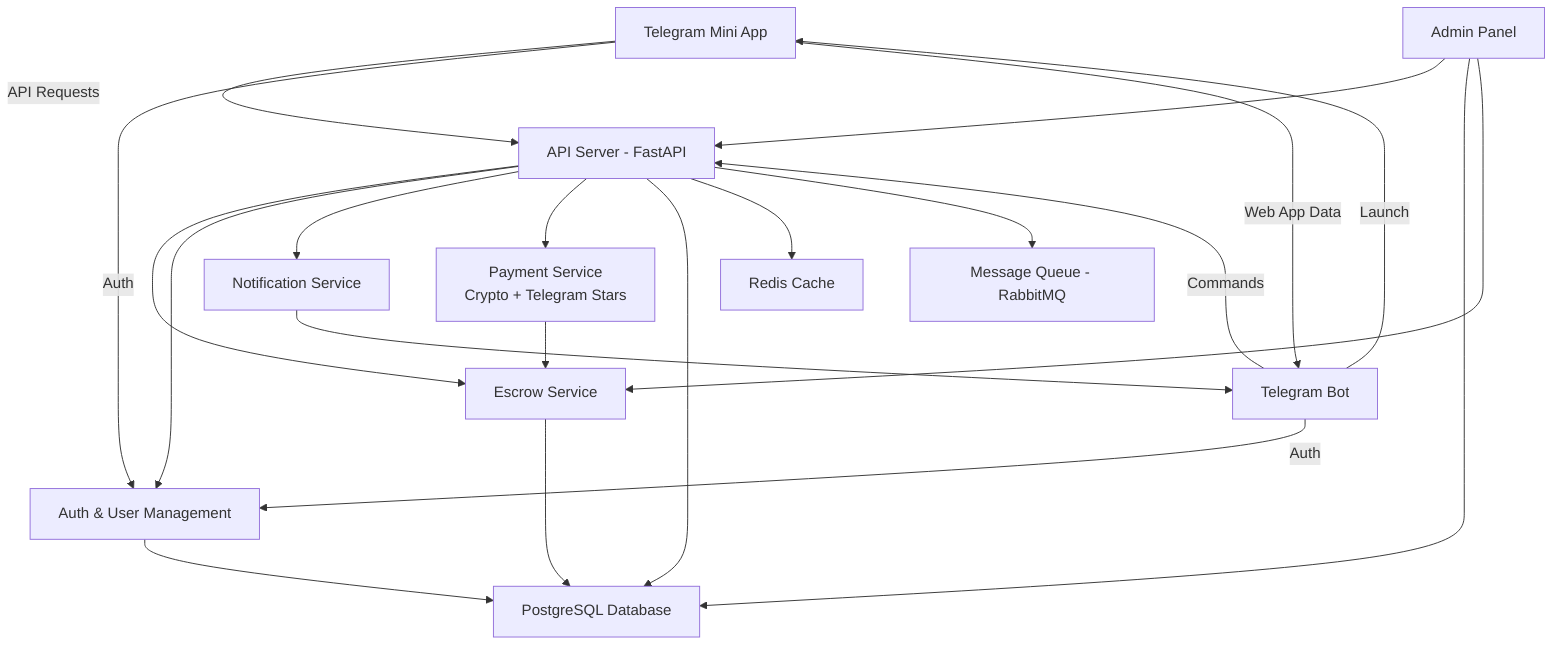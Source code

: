 graph TD

%% User Interfaces
A[Telegram Mini App]
B[Telegram Bot]

%% Backend Services
C[API Server - FastAPI]
D[Escrow Service]
E[Auth & User Management]
F[Notification Service]
G[Payment Service<br/>Crypto + Telegram Stars]

%% Infrastructure
H[PostgreSQL Database]
I[Redis Cache]
J[Message Queue - RabbitMQ]

%% Admin Tools
K[Admin Panel]

%% Connections
A -->|API Requests| C
B -->|Commands| C
A -->|Auth| E
B -->|Auth| E
C --> D
C --> E
C --> F
C --> G
C --> H
C --> I
C --> J
D --> H
E --> H
F --> B
G --> D
K --> C
K --> H
K --> D

%% Mini App specific
A -->|Web App Data| B
B -->|Launch| A